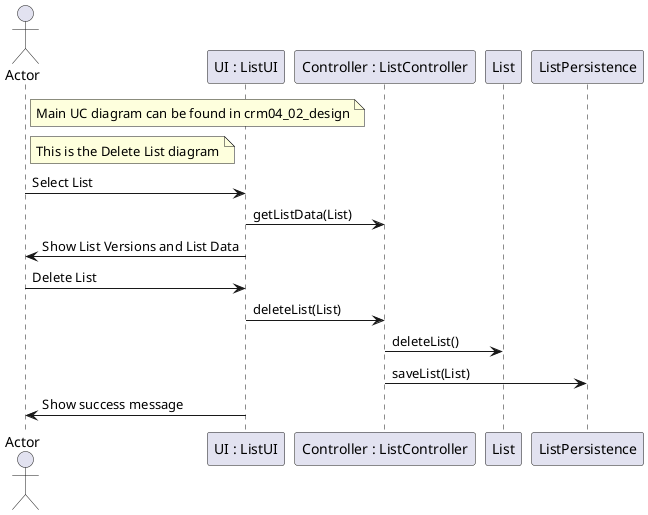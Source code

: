 @startuml doc-files/crm04_02_design_delete.png
actor Actor

  participant "UI : ListUI" as UI 
  participant "Controller : ListController" as controller
  participant "List" as list
  participant "ListPersistence" as persistence

  note right of Actor
    Main UC diagram can be found in crm04_02_design
  end note 
  note right of Actor
    This is the Delete List diagram
  end note
  Actor -> UI : Select List
  UI -> controller : getListData(List)
  UI -> Actor : Show List Versions and List Data
  Actor -> UI : Delete List
  UI -> controller : deleteList(List)
  controller -> list : deleteList()
  controller -> persistence : saveList(List)
  UI -> Actor : Show success message
@enduml
